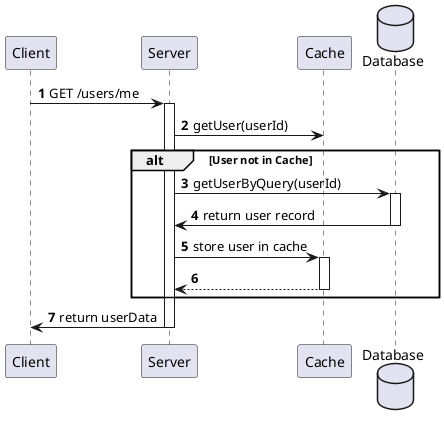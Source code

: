 @startuml
participant Client
participant "Server" as Server
participant "Cache" as Cache
database "Database" as Database

autonumber

Client -> Server: GET /users/me
activate Server
Server -> Cache: getUser(userId)

alt User not in Cache
    Server -> Database: getUserByQuery(userId)
    activate Database
    Database -> Server: return user record
    deactivate Database
    Server -> Cache: store user in cache
    activate Cache
    Cache --> Server
    deactivate Cache
end
    Server -> Client: return userData

deactivate Server
@enduml
